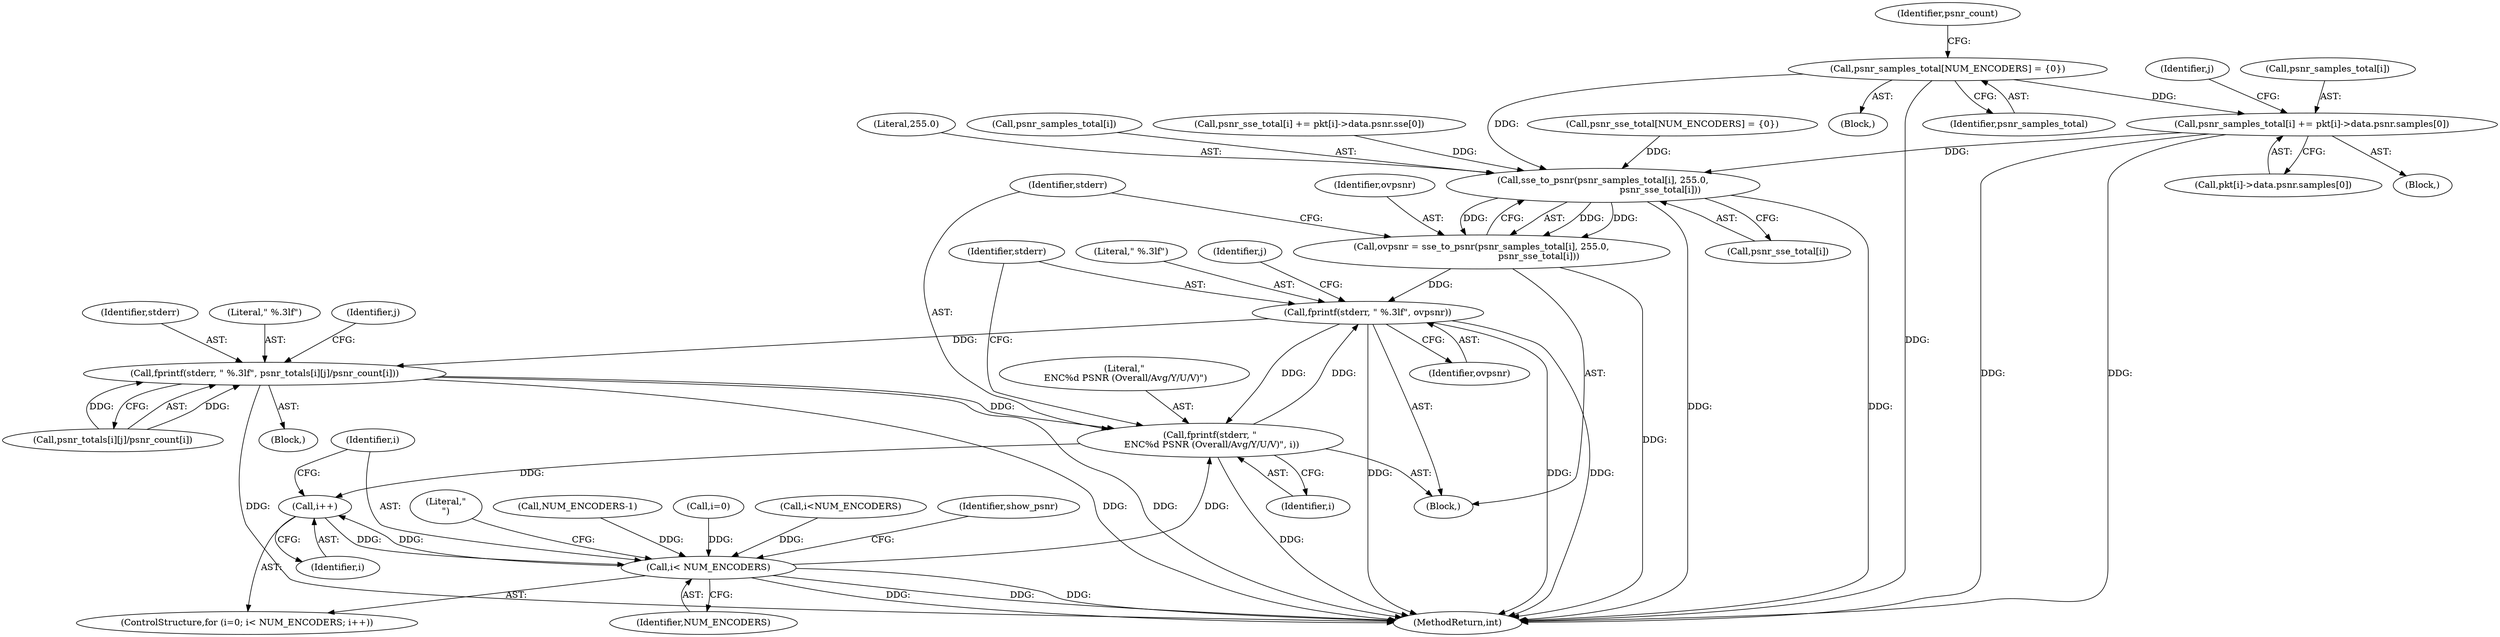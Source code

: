 digraph "0_Android_5a9753fca56f0eeb9f61e342b2fccffc364f9426_22@array" {
"1001533" [label="(Call,psnr_samples_total[i] += pkt[i]->data.psnr.samples[0])"];
"1000196" [label="(Call,psnr_samples_total[NUM_ENCODERS] = {0})"];
"1001643" [label="(Call,sse_to_psnr(psnr_samples_total[i], 255.0,\n                                        psnr_sse_total[i]))"];
"1001641" [label="(Call,ovpsnr = sse_to_psnr(psnr_samples_total[i], 255.0,\n                                        psnr_sse_total[i]))"];
"1001655" [label="(Call,fprintf(stderr, \" %.3lf\", ovpsnr))"];
"1001651" [label="(Call,fprintf(stderr, \"\n ENC%d PSNR (Overall/Avg/Y/U/V)\", i))"];
"1001627" [label="(Call,i++)"];
"1001624" [label="(Call,i< NUM_ENCODERS)"];
"1001669" [label="(Call,fprintf(stderr, \" %.3lf\", psnr_totals[i][j]/psnr_count[i]))"];
"1001632" [label="(Identifier,show_psnr)"];
"1001643" [label="(Call,sse_to_psnr(psnr_samples_total[i], 255.0,\n                                        psnr_sse_total[i]))"];
"1001647" [label="(Literal,255.0)"];
"1001671" [label="(Literal,\" %.3lf\")"];
"1001624" [label="(Call,i< NUM_ENCODERS)"];
"1001672" [label="(Call,psnr_totals[i][j]/psnr_count[i])"];
"1001644" [label="(Call,psnr_samples_total[i])"];
"1001626" [label="(Identifier,NUM_ENCODERS)"];
"1001667" [label="(Identifier,j)"];
"1001652" [label="(Identifier,stderr)"];
"1001642" [label="(Identifier,ovpsnr)"];
"1001658" [label="(Identifier,ovpsnr)"];
"1001656" [label="(Identifier,stderr)"];
"1001628" [label="(Identifier,i)"];
"1001534" [label="(Call,psnr_samples_total[i])"];
"1001728" [label="(Literal,\"\n\")"];
"1001627" [label="(Call,i++)"];
"1001625" [label="(Identifier,i)"];
"1001668" [label="(Block,)"];
"1001654" [label="(Identifier,i)"];
"1001442" [label="(Call,NUM_ENCODERS-1)"];
"1001661" [label="(Identifier,j)"];
"1001620" [label="(ControlStructure,for (i=0; i< NUM_ENCODERS; i++))"];
"1000196" [label="(Call,psnr_samples_total[NUM_ENCODERS] = {0})"];
"1001638" [label="(Block,)"];
"1001537" [label="(Call,pkt[i]->data.psnr.samples[0])"];
"1001641" [label="(Call,ovpsnr = sse_to_psnr(psnr_samples_total[i], 255.0,\n                                        psnr_sse_total[i]))"];
"1001518" [label="(Call,psnr_sse_total[i] += pkt[i]->data.psnr.sse[0])"];
"1001533" [label="(Call,psnr_samples_total[i] += pkt[i]->data.psnr.samples[0])"];
"1000202" [label="(Identifier,psnr_count)"];
"1001655" [label="(Call,fprintf(stderr, \" %.3lf\", ovpsnr))"];
"1000197" [label="(Identifier,psnr_samples_total)"];
"1001731" [label="(MethodReturn,int)"];
"1000193" [label="(Call,psnr_sse_total[NUM_ENCODERS] = {0})"];
"1000149" [label="(Block,)"];
"1001621" [label="(Call,i=0)"];
"1001550" [label="(Identifier,j)"];
"1001657" [label="(Literal,\" %.3lf\")"];
"1001516" [label="(Block,)"];
"1001651" [label="(Call,fprintf(stderr, \"\n ENC%d PSNR (Overall/Avg/Y/U/V)\", i))"];
"1001670" [label="(Identifier,stderr)"];
"1001648" [label="(Call,psnr_sse_total[i])"];
"1001066" [label="(Call,i<NUM_ENCODERS)"];
"1001653" [label="(Literal,\"\n ENC%d PSNR (Overall/Avg/Y/U/V)\")"];
"1001669" [label="(Call,fprintf(stderr, \" %.3lf\", psnr_totals[i][j]/psnr_count[i]))"];
"1001533" -> "1001516"  [label="AST: "];
"1001533" -> "1001537"  [label="CFG: "];
"1001534" -> "1001533"  [label="AST: "];
"1001537" -> "1001533"  [label="AST: "];
"1001550" -> "1001533"  [label="CFG: "];
"1001533" -> "1001731"  [label="DDG: "];
"1001533" -> "1001731"  [label="DDG: "];
"1000196" -> "1001533"  [label="DDG: "];
"1001533" -> "1001643"  [label="DDG: "];
"1000196" -> "1000149"  [label="AST: "];
"1000196" -> "1000197"  [label="CFG: "];
"1000197" -> "1000196"  [label="AST: "];
"1000202" -> "1000196"  [label="CFG: "];
"1000196" -> "1001731"  [label="DDG: "];
"1000196" -> "1001643"  [label="DDG: "];
"1001643" -> "1001641"  [label="AST: "];
"1001643" -> "1001648"  [label="CFG: "];
"1001644" -> "1001643"  [label="AST: "];
"1001647" -> "1001643"  [label="AST: "];
"1001648" -> "1001643"  [label="AST: "];
"1001641" -> "1001643"  [label="CFG: "];
"1001643" -> "1001731"  [label="DDG: "];
"1001643" -> "1001731"  [label="DDG: "];
"1001643" -> "1001641"  [label="DDG: "];
"1001643" -> "1001641"  [label="DDG: "];
"1001643" -> "1001641"  [label="DDG: "];
"1000193" -> "1001643"  [label="DDG: "];
"1001518" -> "1001643"  [label="DDG: "];
"1001641" -> "1001638"  [label="AST: "];
"1001642" -> "1001641"  [label="AST: "];
"1001652" -> "1001641"  [label="CFG: "];
"1001641" -> "1001731"  [label="DDG: "];
"1001641" -> "1001655"  [label="DDG: "];
"1001655" -> "1001638"  [label="AST: "];
"1001655" -> "1001658"  [label="CFG: "];
"1001656" -> "1001655"  [label="AST: "];
"1001657" -> "1001655"  [label="AST: "];
"1001658" -> "1001655"  [label="AST: "];
"1001661" -> "1001655"  [label="CFG: "];
"1001655" -> "1001731"  [label="DDG: "];
"1001655" -> "1001731"  [label="DDG: "];
"1001655" -> "1001731"  [label="DDG: "];
"1001655" -> "1001651"  [label="DDG: "];
"1001651" -> "1001655"  [label="DDG: "];
"1001655" -> "1001669"  [label="DDG: "];
"1001651" -> "1001638"  [label="AST: "];
"1001651" -> "1001654"  [label="CFG: "];
"1001652" -> "1001651"  [label="AST: "];
"1001653" -> "1001651"  [label="AST: "];
"1001654" -> "1001651"  [label="AST: "];
"1001656" -> "1001651"  [label="CFG: "];
"1001651" -> "1001731"  [label="DDG: "];
"1001651" -> "1001627"  [label="DDG: "];
"1001669" -> "1001651"  [label="DDG: "];
"1001624" -> "1001651"  [label="DDG: "];
"1001627" -> "1001620"  [label="AST: "];
"1001627" -> "1001628"  [label="CFG: "];
"1001628" -> "1001627"  [label="AST: "];
"1001625" -> "1001627"  [label="CFG: "];
"1001627" -> "1001624"  [label="DDG: "];
"1001624" -> "1001627"  [label="DDG: "];
"1001624" -> "1001620"  [label="AST: "];
"1001624" -> "1001626"  [label="CFG: "];
"1001625" -> "1001624"  [label="AST: "];
"1001626" -> "1001624"  [label="AST: "];
"1001632" -> "1001624"  [label="CFG: "];
"1001728" -> "1001624"  [label="CFG: "];
"1001624" -> "1001731"  [label="DDG: "];
"1001624" -> "1001731"  [label="DDG: "];
"1001624" -> "1001731"  [label="DDG: "];
"1001621" -> "1001624"  [label="DDG: "];
"1001066" -> "1001624"  [label="DDG: "];
"1001442" -> "1001624"  [label="DDG: "];
"1001669" -> "1001668"  [label="AST: "];
"1001669" -> "1001672"  [label="CFG: "];
"1001670" -> "1001669"  [label="AST: "];
"1001671" -> "1001669"  [label="AST: "];
"1001672" -> "1001669"  [label="AST: "];
"1001667" -> "1001669"  [label="CFG: "];
"1001669" -> "1001731"  [label="DDG: "];
"1001669" -> "1001731"  [label="DDG: "];
"1001669" -> "1001731"  [label="DDG: "];
"1001672" -> "1001669"  [label="DDG: "];
"1001672" -> "1001669"  [label="DDG: "];
}
